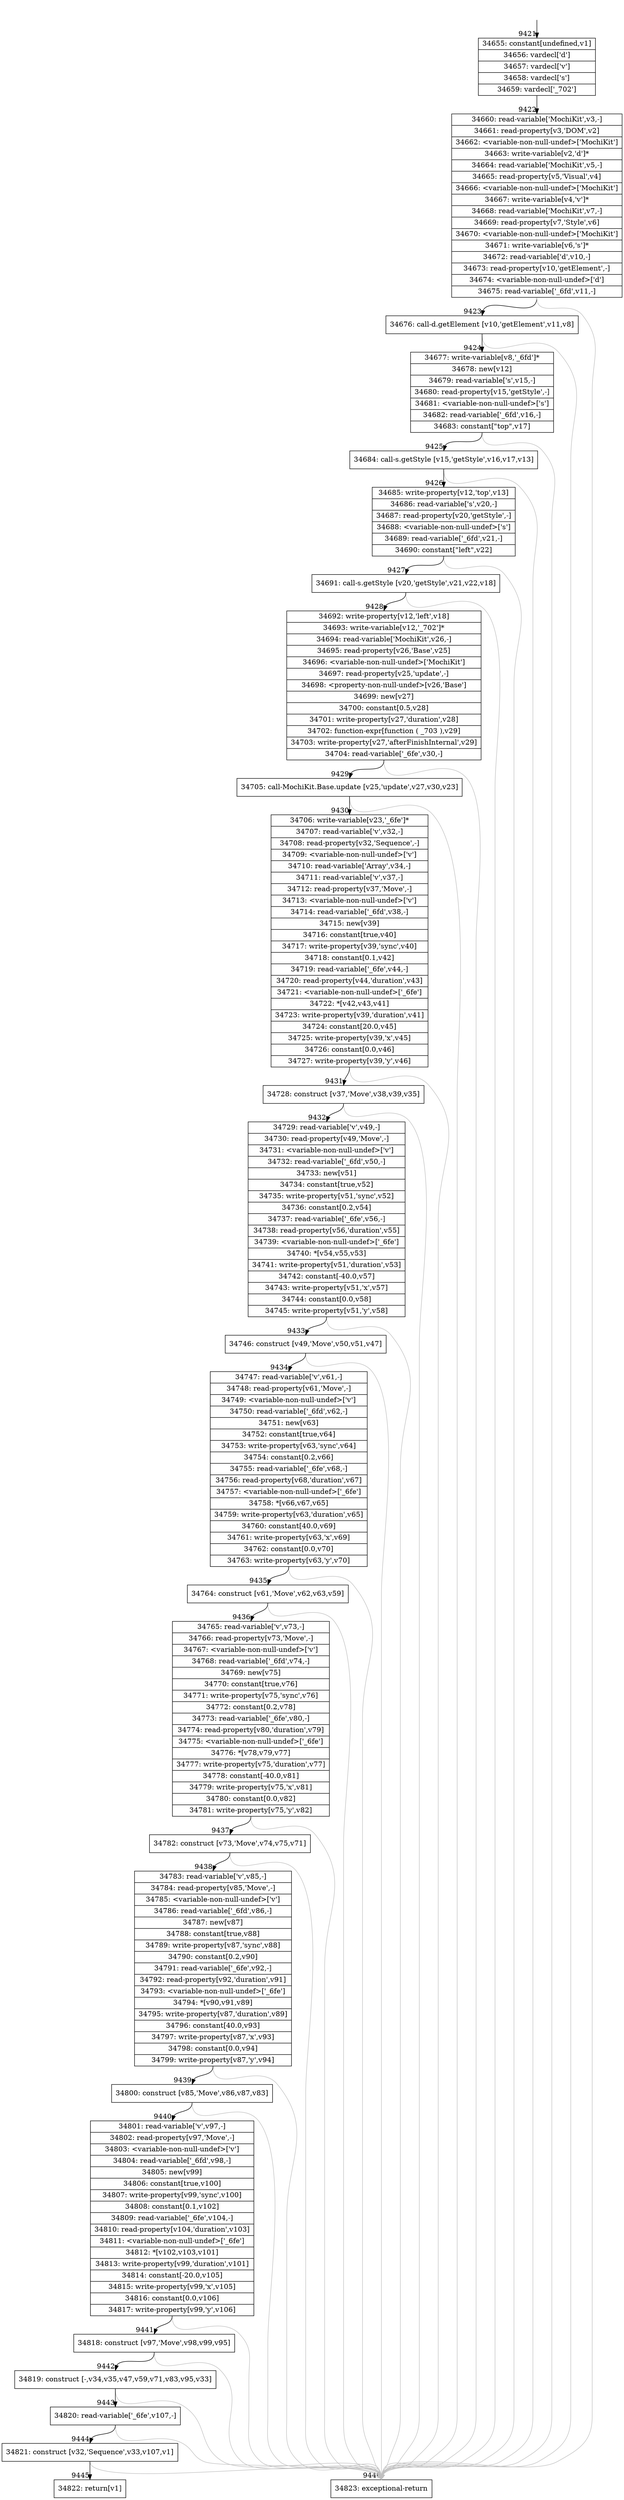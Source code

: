 digraph {
rankdir="TD"
BB_entry657[shape=none,label=""];
BB_entry657 -> BB9421 [tailport=s, headport=n, headlabel="    9421"]
BB9421 [shape=record label="{34655: constant[undefined,v1]|34656: vardecl['d']|34657: vardecl['v']|34658: vardecl['s']|34659: vardecl['_702']}" ] 
BB9421 -> BB9422 [tailport=s, headport=n, headlabel="      9422"]
BB9422 [shape=record label="{34660: read-variable['MochiKit',v3,-]|34661: read-property[v3,'DOM',v2]|34662: \<variable-non-null-undef\>['MochiKit']|34663: write-variable[v2,'d']*|34664: read-variable['MochiKit',v5,-]|34665: read-property[v5,'Visual',v4]|34666: \<variable-non-null-undef\>['MochiKit']|34667: write-variable[v4,'v']*|34668: read-variable['MochiKit',v7,-]|34669: read-property[v7,'Style',v6]|34670: \<variable-non-null-undef\>['MochiKit']|34671: write-variable[v6,'s']*|34672: read-variable['d',v10,-]|34673: read-property[v10,'getElement',-]|34674: \<variable-non-null-undef\>['d']|34675: read-variable['_6fd',v11,-]}" ] 
BB9422 -> BB9423 [tailport=s, headport=n, headlabel="      9423"]
BB9422 -> BB9446 [tailport=s, headport=n, color=gray, headlabel="      9446"]
BB9423 [shape=record label="{34676: call-d.getElement [v10,'getElement',v11,v8]}" ] 
BB9423 -> BB9424 [tailport=s, headport=n, headlabel="      9424"]
BB9423 -> BB9446 [tailport=s, headport=n, color=gray]
BB9424 [shape=record label="{34677: write-variable[v8,'_6fd']*|34678: new[v12]|34679: read-variable['s',v15,-]|34680: read-property[v15,'getStyle',-]|34681: \<variable-non-null-undef\>['s']|34682: read-variable['_6fd',v16,-]|34683: constant[\"top\",v17]}" ] 
BB9424 -> BB9425 [tailport=s, headport=n, headlabel="      9425"]
BB9424 -> BB9446 [tailport=s, headport=n, color=gray]
BB9425 [shape=record label="{34684: call-s.getStyle [v15,'getStyle',v16,v17,v13]}" ] 
BB9425 -> BB9426 [tailport=s, headport=n, headlabel="      9426"]
BB9425 -> BB9446 [tailport=s, headport=n, color=gray]
BB9426 [shape=record label="{34685: write-property[v12,'top',v13]|34686: read-variable['s',v20,-]|34687: read-property[v20,'getStyle',-]|34688: \<variable-non-null-undef\>['s']|34689: read-variable['_6fd',v21,-]|34690: constant[\"left\",v22]}" ] 
BB9426 -> BB9427 [tailport=s, headport=n, headlabel="      9427"]
BB9426 -> BB9446 [tailport=s, headport=n, color=gray]
BB9427 [shape=record label="{34691: call-s.getStyle [v20,'getStyle',v21,v22,v18]}" ] 
BB9427 -> BB9428 [tailport=s, headport=n, headlabel="      9428"]
BB9427 -> BB9446 [tailport=s, headport=n, color=gray]
BB9428 [shape=record label="{34692: write-property[v12,'left',v18]|34693: write-variable[v12,'_702']*|34694: read-variable['MochiKit',v26,-]|34695: read-property[v26,'Base',v25]|34696: \<variable-non-null-undef\>['MochiKit']|34697: read-property[v25,'update',-]|34698: \<property-non-null-undef\>[v26,'Base']|34699: new[v27]|34700: constant[0.5,v28]|34701: write-property[v27,'duration',v28]|34702: function-expr[function ( _703 ),v29]|34703: write-property[v27,'afterFinishInternal',v29]|34704: read-variable['_6fe',v30,-]}" ] 
BB9428 -> BB9429 [tailport=s, headport=n, headlabel="      9429"]
BB9428 -> BB9446 [tailport=s, headport=n, color=gray]
BB9429 [shape=record label="{34705: call-MochiKit.Base.update [v25,'update',v27,v30,v23]}" ] 
BB9429 -> BB9430 [tailport=s, headport=n, headlabel="      9430"]
BB9429 -> BB9446 [tailport=s, headport=n, color=gray]
BB9430 [shape=record label="{34706: write-variable[v23,'_6fe']*|34707: read-variable['v',v32,-]|34708: read-property[v32,'Sequence',-]|34709: \<variable-non-null-undef\>['v']|34710: read-variable['Array',v34,-]|34711: read-variable['v',v37,-]|34712: read-property[v37,'Move',-]|34713: \<variable-non-null-undef\>['v']|34714: read-variable['_6fd',v38,-]|34715: new[v39]|34716: constant[true,v40]|34717: write-property[v39,'sync',v40]|34718: constant[0.1,v42]|34719: read-variable['_6fe',v44,-]|34720: read-property[v44,'duration',v43]|34721: \<variable-non-null-undef\>['_6fe']|34722: *[v42,v43,v41]|34723: write-property[v39,'duration',v41]|34724: constant[20.0,v45]|34725: write-property[v39,'x',v45]|34726: constant[0.0,v46]|34727: write-property[v39,'y',v46]}" ] 
BB9430 -> BB9431 [tailport=s, headport=n, headlabel="      9431"]
BB9430 -> BB9446 [tailport=s, headport=n, color=gray]
BB9431 [shape=record label="{34728: construct [v37,'Move',v38,v39,v35]}" ] 
BB9431 -> BB9432 [tailport=s, headport=n, headlabel="      9432"]
BB9431 -> BB9446 [tailport=s, headport=n, color=gray]
BB9432 [shape=record label="{34729: read-variable['v',v49,-]|34730: read-property[v49,'Move',-]|34731: \<variable-non-null-undef\>['v']|34732: read-variable['_6fd',v50,-]|34733: new[v51]|34734: constant[true,v52]|34735: write-property[v51,'sync',v52]|34736: constant[0.2,v54]|34737: read-variable['_6fe',v56,-]|34738: read-property[v56,'duration',v55]|34739: \<variable-non-null-undef\>['_6fe']|34740: *[v54,v55,v53]|34741: write-property[v51,'duration',v53]|34742: constant[-40.0,v57]|34743: write-property[v51,'x',v57]|34744: constant[0.0,v58]|34745: write-property[v51,'y',v58]}" ] 
BB9432 -> BB9433 [tailport=s, headport=n, headlabel="      9433"]
BB9432 -> BB9446 [tailport=s, headport=n, color=gray]
BB9433 [shape=record label="{34746: construct [v49,'Move',v50,v51,v47]}" ] 
BB9433 -> BB9434 [tailport=s, headport=n, headlabel="      9434"]
BB9433 -> BB9446 [tailport=s, headport=n, color=gray]
BB9434 [shape=record label="{34747: read-variable['v',v61,-]|34748: read-property[v61,'Move',-]|34749: \<variable-non-null-undef\>['v']|34750: read-variable['_6fd',v62,-]|34751: new[v63]|34752: constant[true,v64]|34753: write-property[v63,'sync',v64]|34754: constant[0.2,v66]|34755: read-variable['_6fe',v68,-]|34756: read-property[v68,'duration',v67]|34757: \<variable-non-null-undef\>['_6fe']|34758: *[v66,v67,v65]|34759: write-property[v63,'duration',v65]|34760: constant[40.0,v69]|34761: write-property[v63,'x',v69]|34762: constant[0.0,v70]|34763: write-property[v63,'y',v70]}" ] 
BB9434 -> BB9435 [tailport=s, headport=n, headlabel="      9435"]
BB9434 -> BB9446 [tailport=s, headport=n, color=gray]
BB9435 [shape=record label="{34764: construct [v61,'Move',v62,v63,v59]}" ] 
BB9435 -> BB9436 [tailport=s, headport=n, headlabel="      9436"]
BB9435 -> BB9446 [tailport=s, headport=n, color=gray]
BB9436 [shape=record label="{34765: read-variable['v',v73,-]|34766: read-property[v73,'Move',-]|34767: \<variable-non-null-undef\>['v']|34768: read-variable['_6fd',v74,-]|34769: new[v75]|34770: constant[true,v76]|34771: write-property[v75,'sync',v76]|34772: constant[0.2,v78]|34773: read-variable['_6fe',v80,-]|34774: read-property[v80,'duration',v79]|34775: \<variable-non-null-undef\>['_6fe']|34776: *[v78,v79,v77]|34777: write-property[v75,'duration',v77]|34778: constant[-40.0,v81]|34779: write-property[v75,'x',v81]|34780: constant[0.0,v82]|34781: write-property[v75,'y',v82]}" ] 
BB9436 -> BB9437 [tailport=s, headport=n, headlabel="      9437"]
BB9436 -> BB9446 [tailport=s, headport=n, color=gray]
BB9437 [shape=record label="{34782: construct [v73,'Move',v74,v75,v71]}" ] 
BB9437 -> BB9438 [tailport=s, headport=n, headlabel="      9438"]
BB9437 -> BB9446 [tailport=s, headport=n, color=gray]
BB9438 [shape=record label="{34783: read-variable['v',v85,-]|34784: read-property[v85,'Move',-]|34785: \<variable-non-null-undef\>['v']|34786: read-variable['_6fd',v86,-]|34787: new[v87]|34788: constant[true,v88]|34789: write-property[v87,'sync',v88]|34790: constant[0.2,v90]|34791: read-variable['_6fe',v92,-]|34792: read-property[v92,'duration',v91]|34793: \<variable-non-null-undef\>['_6fe']|34794: *[v90,v91,v89]|34795: write-property[v87,'duration',v89]|34796: constant[40.0,v93]|34797: write-property[v87,'x',v93]|34798: constant[0.0,v94]|34799: write-property[v87,'y',v94]}" ] 
BB9438 -> BB9439 [tailport=s, headport=n, headlabel="      9439"]
BB9438 -> BB9446 [tailport=s, headport=n, color=gray]
BB9439 [shape=record label="{34800: construct [v85,'Move',v86,v87,v83]}" ] 
BB9439 -> BB9440 [tailport=s, headport=n, headlabel="      9440"]
BB9439 -> BB9446 [tailport=s, headport=n, color=gray]
BB9440 [shape=record label="{34801: read-variable['v',v97,-]|34802: read-property[v97,'Move',-]|34803: \<variable-non-null-undef\>['v']|34804: read-variable['_6fd',v98,-]|34805: new[v99]|34806: constant[true,v100]|34807: write-property[v99,'sync',v100]|34808: constant[0.1,v102]|34809: read-variable['_6fe',v104,-]|34810: read-property[v104,'duration',v103]|34811: \<variable-non-null-undef\>['_6fe']|34812: *[v102,v103,v101]|34813: write-property[v99,'duration',v101]|34814: constant[-20.0,v105]|34815: write-property[v99,'x',v105]|34816: constant[0.0,v106]|34817: write-property[v99,'y',v106]}" ] 
BB9440 -> BB9441 [tailport=s, headport=n, headlabel="      9441"]
BB9440 -> BB9446 [tailport=s, headport=n, color=gray]
BB9441 [shape=record label="{34818: construct [v97,'Move',v98,v99,v95]}" ] 
BB9441 -> BB9442 [tailport=s, headport=n, headlabel="      9442"]
BB9441 -> BB9446 [tailport=s, headport=n, color=gray]
BB9442 [shape=record label="{34819: construct [-,v34,v35,v47,v59,v71,v83,v95,v33]}" ] 
BB9442 -> BB9443 [tailport=s, headport=n, headlabel="      9443"]
BB9442 -> BB9446 [tailport=s, headport=n, color=gray]
BB9443 [shape=record label="{34820: read-variable['_6fe',v107,-]}" ] 
BB9443 -> BB9444 [tailport=s, headport=n, headlabel="      9444"]
BB9443 -> BB9446 [tailport=s, headport=n, color=gray]
BB9444 [shape=record label="{34821: construct [v32,'Sequence',v33,v107,v1]}" ] 
BB9444 -> BB9445 [tailport=s, headport=n, headlabel="      9445"]
BB9444 -> BB9446 [tailport=s, headport=n, color=gray]
BB9445 [shape=record label="{34822: return[v1]}" ] 
BB9446 [shape=record label="{34823: exceptional-return}" ] 
//#$~ 6684
}
